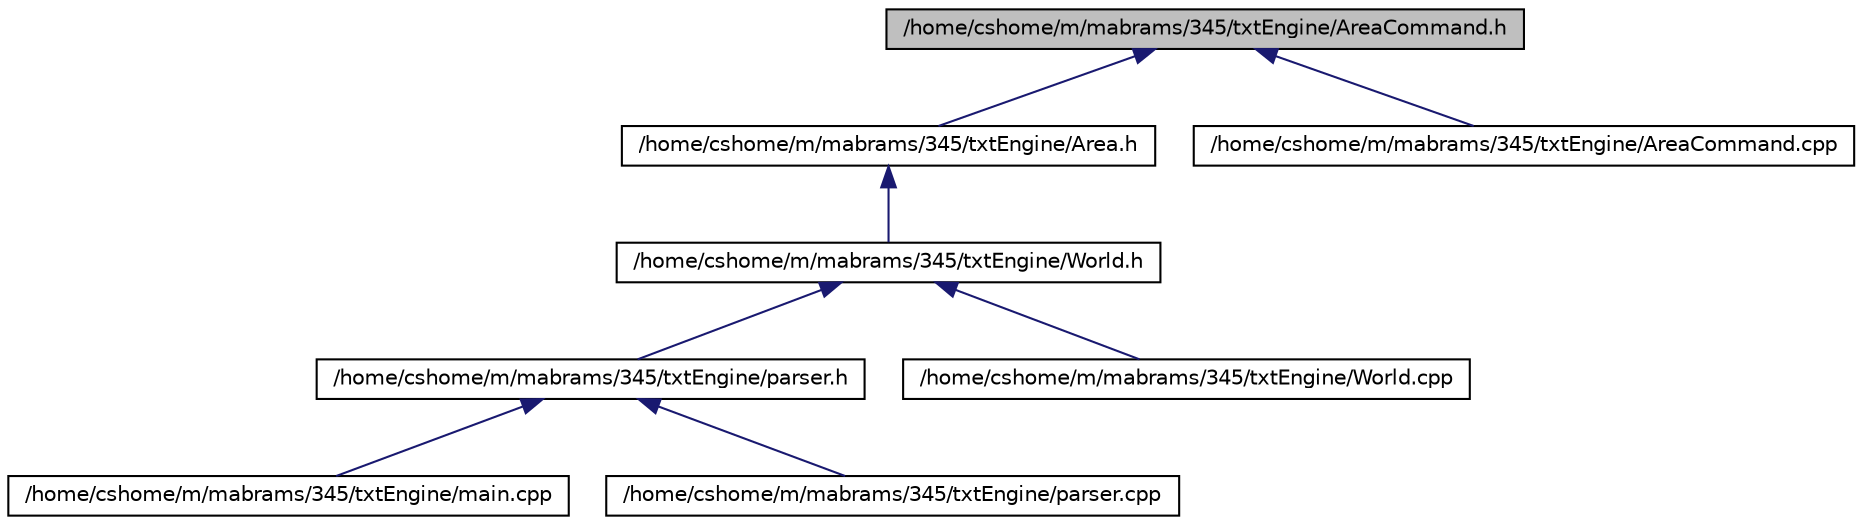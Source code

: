 digraph G
{
  edge [fontname="Helvetica",fontsize="10",labelfontname="Helvetica",labelfontsize="10"];
  node [fontname="Helvetica",fontsize="10",shape=record];
  Node1 [label="/home/cshome/m/mabrams/345/txtEngine/AreaCommand.h",height=0.2,width=0.4,color="black", fillcolor="grey75", style="filled" fontcolor="black"];
  Node1 -> Node2 [dir="back",color="midnightblue",fontsize="10",style="solid"];
  Node2 [label="/home/cshome/m/mabrams/345/txtEngine/Area.h",height=0.2,width=0.4,color="black", fillcolor="white", style="filled",URL="$_area_8h.html",tooltip="Defines the Area class."];
  Node2 -> Node3 [dir="back",color="midnightblue",fontsize="10",style="solid"];
  Node3 [label="/home/cshome/m/mabrams/345/txtEngine/World.h",height=0.2,width=0.4,color="black", fillcolor="white", style="filled",URL="$_world_8h.html",tooltip="Defines the World class."];
  Node3 -> Node4 [dir="back",color="midnightblue",fontsize="10",style="solid"];
  Node4 [label="/home/cshome/m/mabrams/345/txtEngine/parser.h",height=0.2,width=0.4,color="black", fillcolor="white", style="filled",URL="$parser_8h.html",tooltip="Defines the Area class."];
  Node4 -> Node5 [dir="back",color="midnightblue",fontsize="10",style="solid"];
  Node5 [label="/home/cshome/m/mabrams/345/txtEngine/main.cpp",height=0.2,width=0.4,color="black", fillcolor="white", style="filled",URL="$main_8cpp.html",tooltip="The main file for txtEngine."];
  Node4 -> Node6 [dir="back",color="midnightblue",fontsize="10",style="solid"];
  Node6 [label="/home/cshome/m/mabrams/345/txtEngine/parser.cpp",height=0.2,width=0.4,color="black", fillcolor="white", style="filled",URL="$parser_8cpp.html",tooltip="The source file for parser functionality."];
  Node3 -> Node7 [dir="back",color="midnightblue",fontsize="10",style="solid"];
  Node7 [label="/home/cshome/m/mabrams/345/txtEngine/World.cpp",height=0.2,width=0.4,color="black", fillcolor="white", style="filled",URL="$_world_8cpp.html",tooltip="Source file for a World."];
  Node1 -> Node8 [dir="back",color="midnightblue",fontsize="10",style="solid"];
  Node8 [label="/home/cshome/m/mabrams/345/txtEngine/AreaCommand.cpp",height=0.2,width=0.4,color="black", fillcolor="white", style="filled",URL="$_area_command_8cpp.html",tooltip="Source file for area command functionality."];
}
